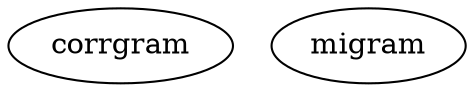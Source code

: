 /* Created by mdot for Matlab */
digraph m2html {

  corrgram [URL="corrgram.html"];
  migram [URL="migram.html"];
}